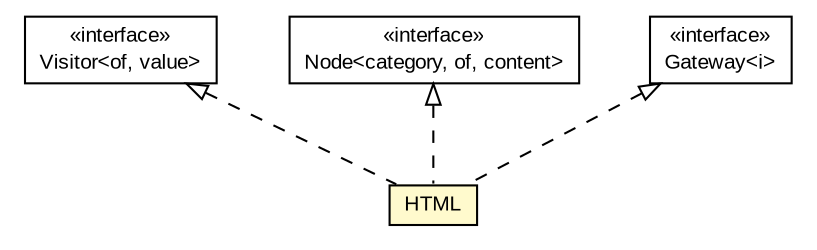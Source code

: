 #!/usr/local/bin/dot
#
# Class diagram 
# Generated by UMLGraph version R5_5-8-g8c637c (http://www.umlgraph.org/)
#

digraph G {
	edge [fontname="arial",fontsize=10,labelfontname="arial",labelfontsize=10];
	node [fontname="arial",fontsize=10,shape=plaintext];
	nodesep=0.25;
	ranksep=0.5;
	// html.composite.master.agent.html.HTML
	c137 [label=<<table title="html.composite.master.agent.html.HTML" border="0" cellborder="1" cellspacing="0" cellpadding="2" port="p" bgcolor="lemonChiffon" href="./HTML.html">
		<tr><td><table border="0" cellspacing="0" cellpadding="1">
<tr><td align="center" balign="center"> HTML </td></tr>
		</table></td></tr>
		</table>>, URL="./HTML.html", fontname="arial", fontcolor="black", fontsize=10.0];
	// html.Visitor<of, value>
	c141 [label=<<table title="html.Visitor" border="0" cellborder="1" cellspacing="0" cellpadding="2" port="p" href="../../../../Visitor.html">
		<tr><td><table border="0" cellspacing="0" cellpadding="1">
<tr><td align="center" balign="center"> &#171;interface&#187; </td></tr>
<tr><td align="center" balign="center"> Visitor&lt;of, value&gt; </td></tr>
		</table></td></tr>
		</table>>, URL="../../../../Visitor.html", fontname="arial", fontcolor="black", fontsize=10.0];
	// html.Node<category, of, content>
	c142 [label=<<table title="html.Node" border="0" cellborder="1" cellspacing="0" cellpadding="2" port="p" href="../../../../Node.html">
		<tr><td><table border="0" cellspacing="0" cellpadding="1">
<tr><td align="center" balign="center"> &#171;interface&#187; </td></tr>
<tr><td align="center" balign="center"> Node&lt;category, of, content&gt; </td></tr>
		</table></td></tr>
		</table>>, URL="../../../../Node.html", fontname="arial", fontcolor="black", fontsize=10.0];
	// html.Gateway<i>
	c144 [label=<<table title="html.Gateway" border="0" cellborder="1" cellspacing="0" cellpadding="2" port="p" href="../../../../Gateway.html">
		<tr><td><table border="0" cellspacing="0" cellpadding="1">
<tr><td align="center" balign="center"> &#171;interface&#187; </td></tr>
<tr><td align="center" balign="center"> Gateway&lt;i&gt; </td></tr>
		</table></td></tr>
		</table>>, URL="../../../../Gateway.html", fontname="arial", fontcolor="black", fontsize=10.0];
	//html.composite.master.agent.html.HTML implements html.Node<category, of, content>
	c142:p -> c137:p [dir=back,arrowtail=empty,style=dashed];
	//html.composite.master.agent.html.HTML implements html.Gateway<i>
	c144:p -> c137:p [dir=back,arrowtail=empty,style=dashed];
	//html.composite.master.agent.html.HTML implements html.Visitor<of, value>
	c141:p -> c137:p [dir=back,arrowtail=empty,style=dashed];
}

